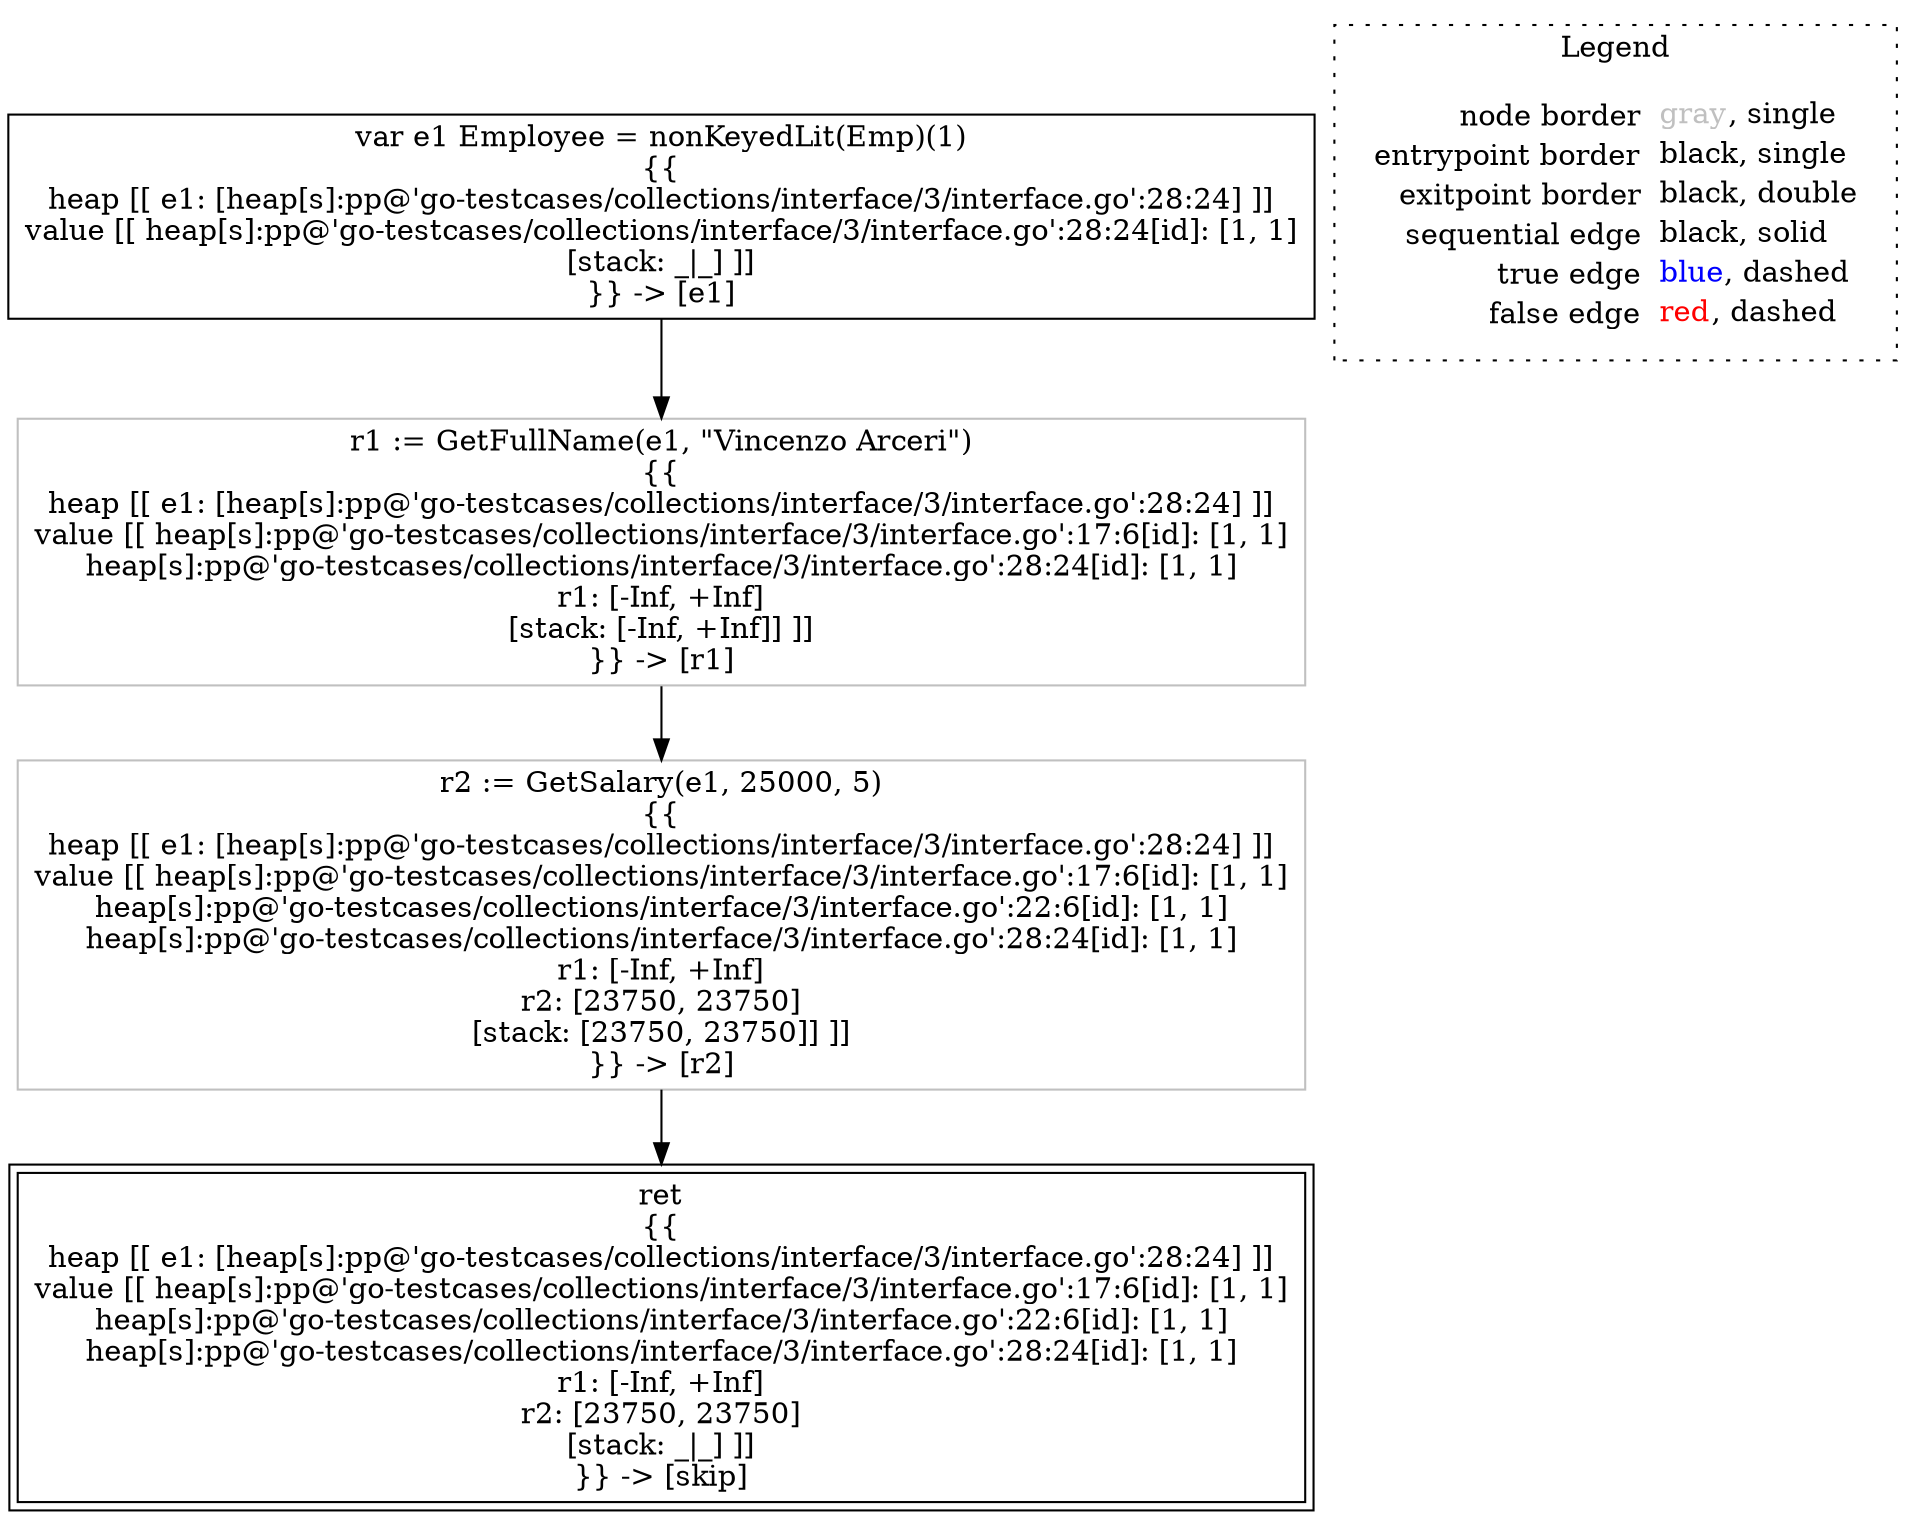 digraph {
	"node0" [shape="rect",color="black",label=<var e1 Employee = nonKeyedLit(Emp)(1)<BR/>{{<BR/>heap [[ e1: [heap[s]:pp@'go-testcases/collections/interface/3/interface.go':28:24] ]]<BR/>value [[ heap[s]:pp@'go-testcases/collections/interface/3/interface.go':28:24[id]: [1, 1]<BR/>[stack: _|_] ]]<BR/>}} -&gt; [e1]>];
	"node1" [shape="rect",color="gray",label=<r1 := GetFullName(e1, &quot;Vincenzo Arceri&quot;)<BR/>{{<BR/>heap [[ e1: [heap[s]:pp@'go-testcases/collections/interface/3/interface.go':28:24] ]]<BR/>value [[ heap[s]:pp@'go-testcases/collections/interface/3/interface.go':17:6[id]: [1, 1]<BR/>heap[s]:pp@'go-testcases/collections/interface/3/interface.go':28:24[id]: [1, 1]<BR/>r1: [-Inf, +Inf]<BR/>[stack: [-Inf, +Inf]] ]]<BR/>}} -&gt; [r1]>];
	"node2" [shape="rect",color="gray",label=<r2 := GetSalary(e1, 25000, 5)<BR/>{{<BR/>heap [[ e1: [heap[s]:pp@'go-testcases/collections/interface/3/interface.go':28:24] ]]<BR/>value [[ heap[s]:pp@'go-testcases/collections/interface/3/interface.go':17:6[id]: [1, 1]<BR/>heap[s]:pp@'go-testcases/collections/interface/3/interface.go':22:6[id]: [1, 1]<BR/>heap[s]:pp@'go-testcases/collections/interface/3/interface.go':28:24[id]: [1, 1]<BR/>r1: [-Inf, +Inf]<BR/>r2: [23750, 23750]<BR/>[stack: [23750, 23750]] ]]<BR/>}} -&gt; [r2]>];
	"node3" [shape="rect",color="black",peripheries="2",label=<ret<BR/>{{<BR/>heap [[ e1: [heap[s]:pp@'go-testcases/collections/interface/3/interface.go':28:24] ]]<BR/>value [[ heap[s]:pp@'go-testcases/collections/interface/3/interface.go':17:6[id]: [1, 1]<BR/>heap[s]:pp@'go-testcases/collections/interface/3/interface.go':22:6[id]: [1, 1]<BR/>heap[s]:pp@'go-testcases/collections/interface/3/interface.go':28:24[id]: [1, 1]<BR/>r1: [-Inf, +Inf]<BR/>r2: [23750, 23750]<BR/>[stack: _|_] ]]<BR/>}} -&gt; [skip]>];
	"node0" -> "node1" [color="black"];
	"node1" -> "node2" [color="black"];
	"node2" -> "node3" [color="black"];
subgraph cluster_legend {
	label="Legend";
	style=dotted;
	node [shape=plaintext];
	"legend" [label=<<table border="0" cellpadding="2" cellspacing="0" cellborder="0"><tr><td align="right">node border&nbsp;</td><td align="left"><font color="gray">gray</font>, single</td></tr><tr><td align="right">entrypoint border&nbsp;</td><td align="left"><font color="black">black</font>, single</td></tr><tr><td align="right">exitpoint border&nbsp;</td><td align="left"><font color="black">black</font>, double</td></tr><tr><td align="right">sequential edge&nbsp;</td><td align="left"><font color="black">black</font>, solid</td></tr><tr><td align="right">true edge&nbsp;</td><td align="left"><font color="blue">blue</font>, dashed</td></tr><tr><td align="right">false edge&nbsp;</td><td align="left"><font color="red">red</font>, dashed</td></tr></table>>];
}

}
